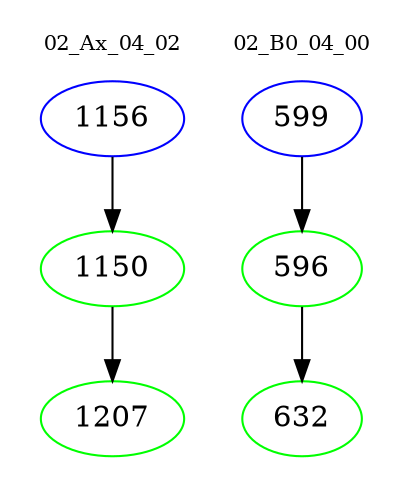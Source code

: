 digraph{
subgraph cluster_0 {
color = white
label = "02_Ax_04_02";
fontsize=10;
T0_1156 [label="1156", color="blue"]
T0_1156 -> T0_1150 [color="black"]
T0_1150 [label="1150", color="green"]
T0_1150 -> T0_1207 [color="black"]
T0_1207 [label="1207", color="green"]
}
subgraph cluster_1 {
color = white
label = "02_B0_04_00";
fontsize=10;
T1_599 [label="599", color="blue"]
T1_599 -> T1_596 [color="black"]
T1_596 [label="596", color="green"]
T1_596 -> T1_632 [color="black"]
T1_632 [label="632", color="green"]
}
}
